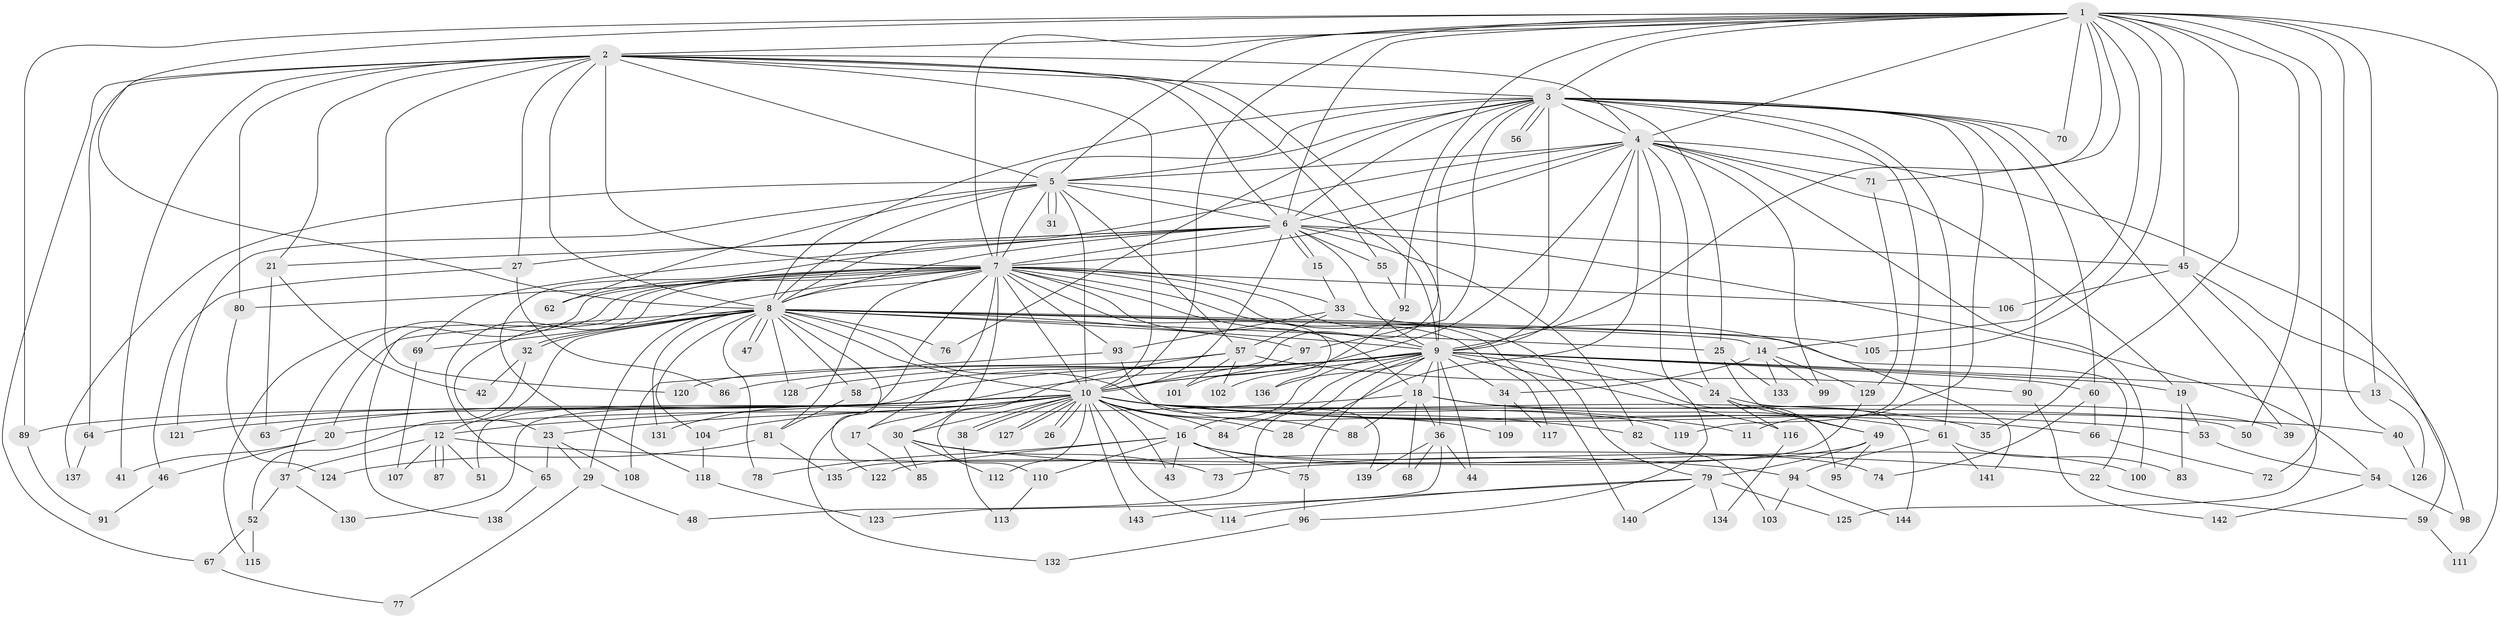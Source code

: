 // coarse degree distribution, {20: 0.00909090909090909, 17: 0.02727272727272727, 42: 0.00909090909090909, 13: 0.00909090909090909, 27: 0.01818181818181818, 29: 0.00909090909090909, 1: 0.03636363636363636, 7: 0.02727272727272727, 2: 0.5, 6: 0.03636363636363636, 3: 0.15454545454545454, 10: 0.00909090909090909, 8: 0.01818181818181818, 5: 0.045454545454545456, 4: 0.09090909090909091}
// Generated by graph-tools (version 1.1) at 2025/41/03/06/25 10:41:38]
// undirected, 144 vertices, 313 edges
graph export_dot {
graph [start="1"]
  node [color=gray90,style=filled];
  1;
  2;
  3;
  4;
  5;
  6;
  7;
  8;
  9;
  10;
  11;
  12;
  13;
  14;
  15;
  16;
  17;
  18;
  19;
  20;
  21;
  22;
  23;
  24;
  25;
  26;
  27;
  28;
  29;
  30;
  31;
  32;
  33;
  34;
  35;
  36;
  37;
  38;
  39;
  40;
  41;
  42;
  43;
  44;
  45;
  46;
  47;
  48;
  49;
  50;
  51;
  52;
  53;
  54;
  55;
  56;
  57;
  58;
  59;
  60;
  61;
  62;
  63;
  64;
  65;
  66;
  67;
  68;
  69;
  70;
  71;
  72;
  73;
  74;
  75;
  76;
  77;
  78;
  79;
  80;
  81;
  82;
  83;
  84;
  85;
  86;
  87;
  88;
  89;
  90;
  91;
  92;
  93;
  94;
  95;
  96;
  97;
  98;
  99;
  100;
  101;
  102;
  103;
  104;
  105;
  106;
  107;
  108;
  109;
  110;
  111;
  112;
  113;
  114;
  115;
  116;
  117;
  118;
  119;
  120;
  121;
  122;
  123;
  124;
  125;
  126;
  127;
  128;
  129;
  130;
  131;
  132;
  133;
  134;
  135;
  136;
  137;
  138;
  139;
  140;
  141;
  142;
  143;
  144;
  1 -- 2;
  1 -- 3;
  1 -- 4;
  1 -- 5;
  1 -- 6;
  1 -- 7;
  1 -- 8;
  1 -- 9;
  1 -- 10;
  1 -- 13;
  1 -- 14;
  1 -- 35;
  1 -- 40;
  1 -- 45;
  1 -- 50;
  1 -- 70;
  1 -- 71;
  1 -- 72;
  1 -- 89;
  1 -- 92;
  1 -- 105;
  1 -- 111;
  2 -- 3;
  2 -- 4;
  2 -- 5;
  2 -- 6;
  2 -- 7;
  2 -- 8;
  2 -- 9;
  2 -- 10;
  2 -- 21;
  2 -- 27;
  2 -- 41;
  2 -- 55;
  2 -- 64;
  2 -- 67;
  2 -- 80;
  2 -- 120;
  3 -- 4;
  3 -- 5;
  3 -- 6;
  3 -- 7;
  3 -- 8;
  3 -- 9;
  3 -- 10;
  3 -- 11;
  3 -- 25;
  3 -- 39;
  3 -- 56;
  3 -- 56;
  3 -- 60;
  3 -- 61;
  3 -- 70;
  3 -- 76;
  3 -- 90;
  3 -- 97;
  3 -- 119;
  4 -- 5;
  4 -- 6;
  4 -- 7;
  4 -- 8;
  4 -- 9;
  4 -- 10;
  4 -- 19;
  4 -- 24;
  4 -- 28;
  4 -- 59;
  4 -- 71;
  4 -- 96;
  4 -- 99;
  4 -- 100;
  5 -- 6;
  5 -- 7;
  5 -- 8;
  5 -- 9;
  5 -- 10;
  5 -- 31;
  5 -- 31;
  5 -- 57;
  5 -- 62;
  5 -- 121;
  5 -- 137;
  6 -- 7;
  6 -- 8;
  6 -- 9;
  6 -- 10;
  6 -- 15;
  6 -- 15;
  6 -- 21;
  6 -- 27;
  6 -- 45;
  6 -- 54;
  6 -- 55;
  6 -- 69;
  6 -- 82;
  6 -- 118;
  7 -- 8;
  7 -- 9;
  7 -- 10;
  7 -- 17;
  7 -- 18;
  7 -- 23;
  7 -- 30;
  7 -- 33;
  7 -- 37;
  7 -- 62;
  7 -- 65;
  7 -- 79;
  7 -- 80;
  7 -- 81;
  7 -- 93;
  7 -- 106;
  7 -- 115;
  7 -- 117;
  7 -- 132;
  7 -- 136;
  7 -- 138;
  7 -- 140;
  8 -- 9;
  8 -- 10;
  8 -- 12;
  8 -- 14;
  8 -- 20;
  8 -- 22;
  8 -- 25;
  8 -- 29;
  8 -- 32;
  8 -- 32;
  8 -- 47;
  8 -- 47;
  8 -- 58;
  8 -- 69;
  8 -- 76;
  8 -- 78;
  8 -- 97;
  8 -- 104;
  8 -- 105;
  8 -- 109;
  8 -- 122;
  8 -- 128;
  8 -- 131;
  9 -- 10;
  9 -- 13;
  9 -- 16;
  9 -- 18;
  9 -- 19;
  9 -- 24;
  9 -- 34;
  9 -- 36;
  9 -- 44;
  9 -- 48;
  9 -- 51;
  9 -- 58;
  9 -- 60;
  9 -- 75;
  9 -- 84;
  9 -- 86;
  9 -- 95;
  9 -- 116;
  9 -- 128;
  9 -- 130;
  9 -- 136;
  10 -- 11;
  10 -- 12;
  10 -- 16;
  10 -- 17;
  10 -- 23;
  10 -- 26;
  10 -- 26;
  10 -- 28;
  10 -- 30;
  10 -- 35;
  10 -- 38;
  10 -- 38;
  10 -- 40;
  10 -- 43;
  10 -- 50;
  10 -- 53;
  10 -- 63;
  10 -- 64;
  10 -- 66;
  10 -- 82;
  10 -- 84;
  10 -- 88;
  10 -- 89;
  10 -- 104;
  10 -- 112;
  10 -- 114;
  10 -- 119;
  10 -- 121;
  10 -- 127;
  10 -- 127;
  10 -- 131;
  10 -- 143;
  12 -- 22;
  12 -- 37;
  12 -- 51;
  12 -- 87;
  12 -- 87;
  12 -- 107;
  13 -- 126;
  14 -- 34;
  14 -- 99;
  14 -- 129;
  14 -- 133;
  15 -- 33;
  16 -- 43;
  16 -- 74;
  16 -- 75;
  16 -- 78;
  16 -- 100;
  16 -- 110;
  16 -- 122;
  17 -- 85;
  18 -- 20;
  18 -- 36;
  18 -- 39;
  18 -- 61;
  18 -- 68;
  18 -- 88;
  19 -- 53;
  19 -- 83;
  20 -- 41;
  20 -- 46;
  21 -- 42;
  21 -- 63;
  22 -- 59;
  23 -- 29;
  23 -- 65;
  23 -- 108;
  24 -- 49;
  24 -- 116;
  24 -- 144;
  25 -- 49;
  25 -- 133;
  27 -- 46;
  27 -- 86;
  29 -- 48;
  29 -- 77;
  30 -- 73;
  30 -- 85;
  30 -- 94;
  30 -- 112;
  32 -- 42;
  32 -- 52;
  33 -- 57;
  33 -- 93;
  33 -- 141;
  34 -- 109;
  34 -- 117;
  36 -- 44;
  36 -- 68;
  36 -- 123;
  36 -- 139;
  37 -- 52;
  37 -- 130;
  38 -- 113;
  40 -- 126;
  45 -- 98;
  45 -- 106;
  45 -- 125;
  46 -- 91;
  49 -- 73;
  49 -- 79;
  49 -- 95;
  52 -- 67;
  52 -- 115;
  53 -- 54;
  54 -- 98;
  54 -- 142;
  55 -- 92;
  57 -- 90;
  57 -- 101;
  57 -- 102;
  57 -- 110;
  57 -- 120;
  58 -- 81;
  59 -- 111;
  60 -- 66;
  60 -- 74;
  61 -- 83;
  61 -- 94;
  61 -- 141;
  64 -- 137;
  65 -- 138;
  66 -- 72;
  67 -- 77;
  69 -- 107;
  71 -- 129;
  75 -- 96;
  79 -- 114;
  79 -- 125;
  79 -- 134;
  79 -- 140;
  79 -- 143;
  80 -- 124;
  81 -- 124;
  81 -- 135;
  82 -- 103;
  89 -- 91;
  90 -- 142;
  92 -- 102;
  93 -- 108;
  93 -- 139;
  94 -- 103;
  94 -- 144;
  96 -- 132;
  97 -- 101;
  104 -- 118;
  110 -- 113;
  116 -- 134;
  118 -- 123;
  129 -- 135;
}
